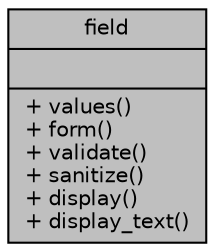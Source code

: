 digraph "field"
{
  edge [fontname="Helvetica",fontsize="10",labelfontname="Helvetica",labelfontsize="10"];
  node [fontname="Helvetica",fontsize="10",shape=record];
  Node1 [label="{field\n||+ values()\l+ form()\l+ validate()\l+ sanitize()\l+ display()\l+ display_text()\l}",height=0.2,width=0.4,color="black", fillcolor="grey75", style="filled", fontcolor="black"];
}
